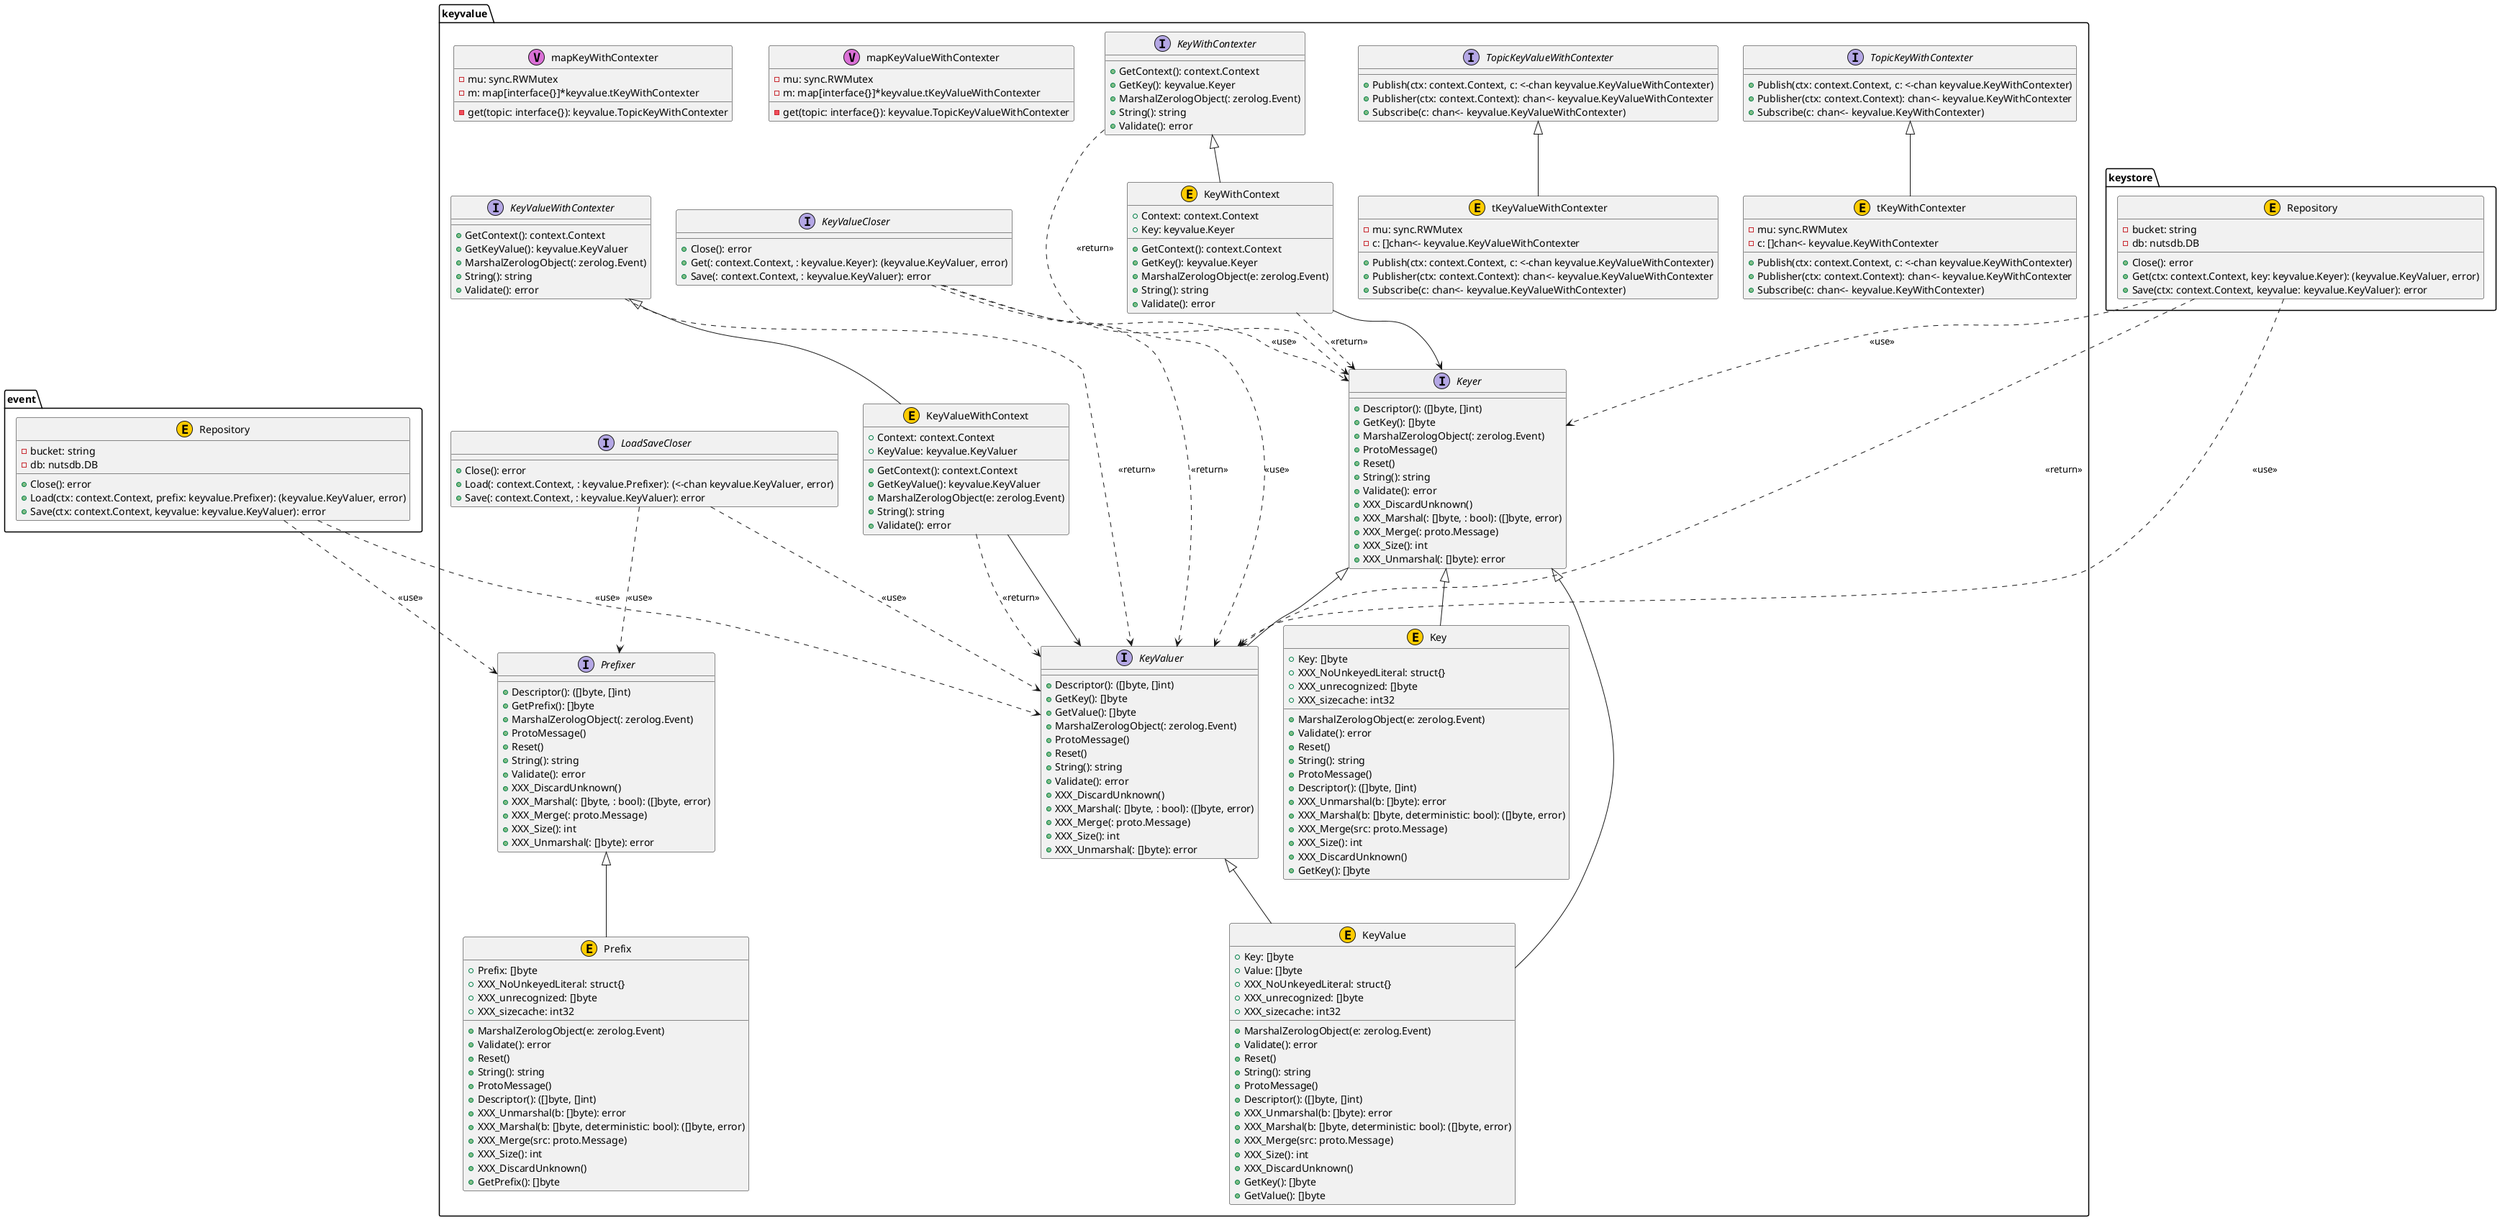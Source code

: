 @startuml

package "event" {
	class "Repository" as event.Repository <<E,#FFCC00>> {
		-bucket: string
		-db: nutsdb.DB
		+Close(): error
		+Load(ctx: context.Context, prefix: keyvalue.Prefixer): (keyvalue.KeyValuer, error)
		+Save(ctx: context.Context, keyvalue: keyvalue.KeyValuer): error
	}
}


	event.Repository ..> keyvalue.Prefixer : <<use>> 
	event.Repository ..> keyvalue.KeyValuer : <<use>> 

package "keystore" {
	class "Repository" as keystore.Repository <<E,#FFCC00>> {
		-bucket: string
		-db: nutsdb.DB
		+Close(): error
		+Get(ctx: context.Context, key: keyvalue.Keyer): (keyvalue.KeyValuer, error)
		+Save(ctx: context.Context, keyvalue: keyvalue.KeyValuer): error
	}
}


	keystore.Repository ..> keyvalue.Keyer : <<use>> 
	keystore.Repository ..> keyvalue.KeyValuer : <<return>> 
	keystore.Repository ..> keyvalue.KeyValuer : <<use>> 

package "keyvalue" {
	class "Key" as keyvalue.Key <<E,#FFCC00>> {
		+Key: []byte
		+XXX_NoUnkeyedLiteral: struct{}
		+XXX_unrecognized: []byte
		+XXX_sizecache: int32
		+MarshalZerologObject(e: zerolog.Event)
		+Validate(): error
		+Reset()
		+String(): string
		+ProtoMessage()
		+Descriptor(): ([]byte, []int)
		+XXX_Unmarshal(b: []byte): error
		+XXX_Marshal(b: []byte, deterministic: bool): ([]byte, error)
		+XXX_Merge(src: proto.Message)
		+XXX_Size(): int
		+XXX_DiscardUnknown()
		+GetKey(): []byte
	}
}



package "keyvalue" {
	class "KeyValue" as keyvalue.KeyValue <<E,#FFCC00>> {
		+Key: []byte
		+Value: []byte
		+XXX_NoUnkeyedLiteral: struct{}
		+XXX_unrecognized: []byte
		+XXX_sizecache: int32
		+MarshalZerologObject(e: zerolog.Event)
		+Validate(): error
		+Reset()
		+String(): string
		+ProtoMessage()
		+Descriptor(): ([]byte, []int)
		+XXX_Unmarshal(b: []byte): error
		+XXX_Marshal(b: []byte, deterministic: bool): ([]byte, error)
		+XXX_Merge(src: proto.Message)
		+XXX_Size(): int
		+XXX_DiscardUnknown()
		+GetKey(): []byte
		+GetValue(): []byte
	}
}



package "keyvalue" {
	interface "KeyValueCloser" as keyvalue.KeyValueCloser {
		+Close(): error
		+Get(: context.Context, : keyvalue.Keyer): (keyvalue.KeyValuer, error)
		+Save(: context.Context, : keyvalue.KeyValuer): error
	}
}


	keyvalue.KeyValueCloser ..> keyvalue.Keyer : <<use>> 
	keyvalue.KeyValueCloser ..> keyvalue.KeyValuer : <<return>> 
	keyvalue.KeyValueCloser ..> keyvalue.KeyValuer : <<use>> 

package "keyvalue" {
	class "KeyValueWithContext" as keyvalue.KeyValueWithContext <<E,#FFCC00>> {
		+Context: context.Context
		+KeyValue: keyvalue.KeyValuer
		+GetContext(): context.Context
		+GetKeyValue(): keyvalue.KeyValuer
		+MarshalZerologObject(e: zerolog.Event)
		+String(): string
		+Validate(): error
	}
}

	keyvalue.KeyValueWithContext --> keyvalue.KeyValuer

	keyvalue.KeyValueWithContext ..> keyvalue.KeyValuer : <<return>> 

package "keyvalue" {
	interface "KeyValueWithContexter" as keyvalue.KeyValueWithContexter {
		+GetContext(): context.Context
		+GetKeyValue(): keyvalue.KeyValuer
		+MarshalZerologObject(: zerolog.Event)
		+String(): string
		+Validate(): error
	}
}


	keyvalue.KeyValueWithContexter ..> keyvalue.KeyValuer : <<return>> 

package "keyvalue" {
	interface "KeyValuer" as keyvalue.KeyValuer {
		+Descriptor(): ([]byte, []int)
		+GetKey(): []byte
		+GetValue(): []byte
		+MarshalZerologObject(: zerolog.Event)
		+ProtoMessage()
		+Reset()
		+String(): string
		+Validate(): error
		+XXX_DiscardUnknown()
		+XXX_Marshal(: []byte, : bool): ([]byte, error)
		+XXX_Merge(: proto.Message)
		+XXX_Size(): int
		+XXX_Unmarshal(: []byte): error
	}
}



package "keyvalue" {
	class "KeyWithContext" as keyvalue.KeyWithContext <<E,#FFCC00>> {
		+Context: context.Context
		+Key: keyvalue.Keyer
		+GetContext(): context.Context
		+GetKey(): keyvalue.Keyer
		+MarshalZerologObject(e: zerolog.Event)
		+String(): string
		+Validate(): error
	}
}

	keyvalue.KeyWithContext --> keyvalue.Keyer

	keyvalue.KeyWithContext ..> keyvalue.Keyer : <<return>> 

package "keyvalue" {
	interface "KeyWithContexter" as keyvalue.KeyWithContexter {
		+GetContext(): context.Context
		+GetKey(): keyvalue.Keyer
		+MarshalZerologObject(: zerolog.Event)
		+String(): string
		+Validate(): error
	}
}


	keyvalue.KeyWithContexter ..> keyvalue.Keyer : <<return>> 

package "keyvalue" {
	interface "Keyer" as keyvalue.Keyer {
		+Descriptor(): ([]byte, []int)
		+GetKey(): []byte
		+MarshalZerologObject(: zerolog.Event)
		+ProtoMessage()
		+Reset()
		+String(): string
		+Validate(): error
		+XXX_DiscardUnknown()
		+XXX_Marshal(: []byte, : bool): ([]byte, error)
		+XXX_Merge(: proto.Message)
		+XXX_Size(): int
		+XXX_Unmarshal(: []byte): error
	}
}



package "keyvalue" {
	interface "LoadSaveCloser" as keyvalue.LoadSaveCloser {
		+Close(): error
		+Load(: context.Context, : keyvalue.Prefixer): (<-chan keyvalue.KeyValuer, error)
		+Save(: context.Context, : keyvalue.KeyValuer): error
	}
}


	keyvalue.LoadSaveCloser ..> keyvalue.Prefixer : <<use>> 
	keyvalue.LoadSaveCloser ..> keyvalue.KeyValuer : <<use>> 

package "keyvalue" {
	class "Prefix" as keyvalue.Prefix <<E,#FFCC00>> {
		+Prefix: []byte
		+XXX_NoUnkeyedLiteral: struct{}
		+XXX_unrecognized: []byte
		+XXX_sizecache: int32
		+MarshalZerologObject(e: zerolog.Event)
		+Validate(): error
		+Reset()
		+String(): string
		+ProtoMessage()
		+Descriptor(): ([]byte, []int)
		+XXX_Unmarshal(b: []byte): error
		+XXX_Marshal(b: []byte, deterministic: bool): ([]byte, error)
		+XXX_Merge(src: proto.Message)
		+XXX_Size(): int
		+XXX_DiscardUnknown()
		+GetPrefix(): []byte
	}
}



package "keyvalue" {
	interface "Prefixer" as keyvalue.Prefixer {
		+Descriptor(): ([]byte, []int)
		+GetPrefix(): []byte
		+MarshalZerologObject(: zerolog.Event)
		+ProtoMessage()
		+Reset()
		+String(): string
		+Validate(): error
		+XXX_DiscardUnknown()
		+XXX_Marshal(: []byte, : bool): ([]byte, error)
		+XXX_Merge(: proto.Message)
		+XXX_Size(): int
		+XXX_Unmarshal(: []byte): error
	}
}



package "keyvalue" {
	interface "TopicKeyValueWithContexter" as keyvalue.TopicKeyValueWithContexter {
		+Publish(ctx: context.Context, c: <-chan keyvalue.KeyValueWithContexter)
		+Publisher(ctx: context.Context): chan<- keyvalue.KeyValueWithContexter
		+Subscribe(c: chan<- keyvalue.KeyValueWithContexter)
	}
}



package "keyvalue" {
	interface "TopicKeyWithContexter" as keyvalue.TopicKeyWithContexter {
		+Publish(ctx: context.Context, c: <-chan keyvalue.KeyWithContexter)
		+Publisher(ctx: context.Context): chan<- keyvalue.KeyWithContexter
		+Subscribe(c: chan<- keyvalue.KeyWithContexter)
	}
}



package "keyvalue" {
	class "mapKeyValueWithContexter" as keyvalue.mapKeyValueWithContexter <<V,Orchid>> {
		-mu: sync.RWMutex
		-m: map[interface{}]*keyvalue.tKeyValueWithContexter
		-get(topic: interface{}): keyvalue.TopicKeyValueWithContexter
	}
}



package "keyvalue" {
	class "mapKeyWithContexter" as keyvalue.mapKeyWithContexter <<V,Orchid>> {
		-mu: sync.RWMutex
		-m: map[interface{}]*keyvalue.tKeyWithContexter
		-get(topic: interface{}): keyvalue.TopicKeyWithContexter
	}
}



package "keyvalue" {
	class "tKeyValueWithContexter" as keyvalue.tKeyValueWithContexter <<E,#FFCC00>> {
		-mu: sync.RWMutex
		-c: []chan<- keyvalue.KeyValueWithContexter
		+Publish(ctx: context.Context, c: <-chan keyvalue.KeyValueWithContexter)
		+Publisher(ctx: context.Context): chan<- keyvalue.KeyValueWithContexter
		+Subscribe(c: chan<- keyvalue.KeyValueWithContexter)
	}
}



package "keyvalue" {
	class "tKeyWithContexter" as keyvalue.tKeyWithContexter <<E,#FFCC00>> {
		-mu: sync.RWMutex
		-c: []chan<- keyvalue.KeyWithContexter
		+Publish(ctx: context.Context, c: <-chan keyvalue.KeyWithContexter)
		+Publisher(ctx: context.Context): chan<- keyvalue.KeyWithContexter
		+Subscribe(c: chan<- keyvalue.KeyWithContexter)
	}
}



	keyvalue.Key -up-|> keyvalue.Keyer
	keyvalue.KeyValue -up-|> keyvalue.KeyValuer
	keyvalue.KeyValue -up-|> keyvalue.Keyer
	keyvalue.KeyValueWithContext -up-|> keyvalue.KeyValueWithContexter
	keyvalue.KeyValuer -up-|> keyvalue.Keyer
	keyvalue.KeyWithContext -up-|> keyvalue.KeyWithContexter
	keyvalue.Prefix -up-|> keyvalue.Prefixer
	keyvalue.tKeyValueWithContexter -up-|> keyvalue.TopicKeyValueWithContexter
	keyvalue.tKeyWithContexter -up-|> keyvalue.TopicKeyWithContexter


@enduml
